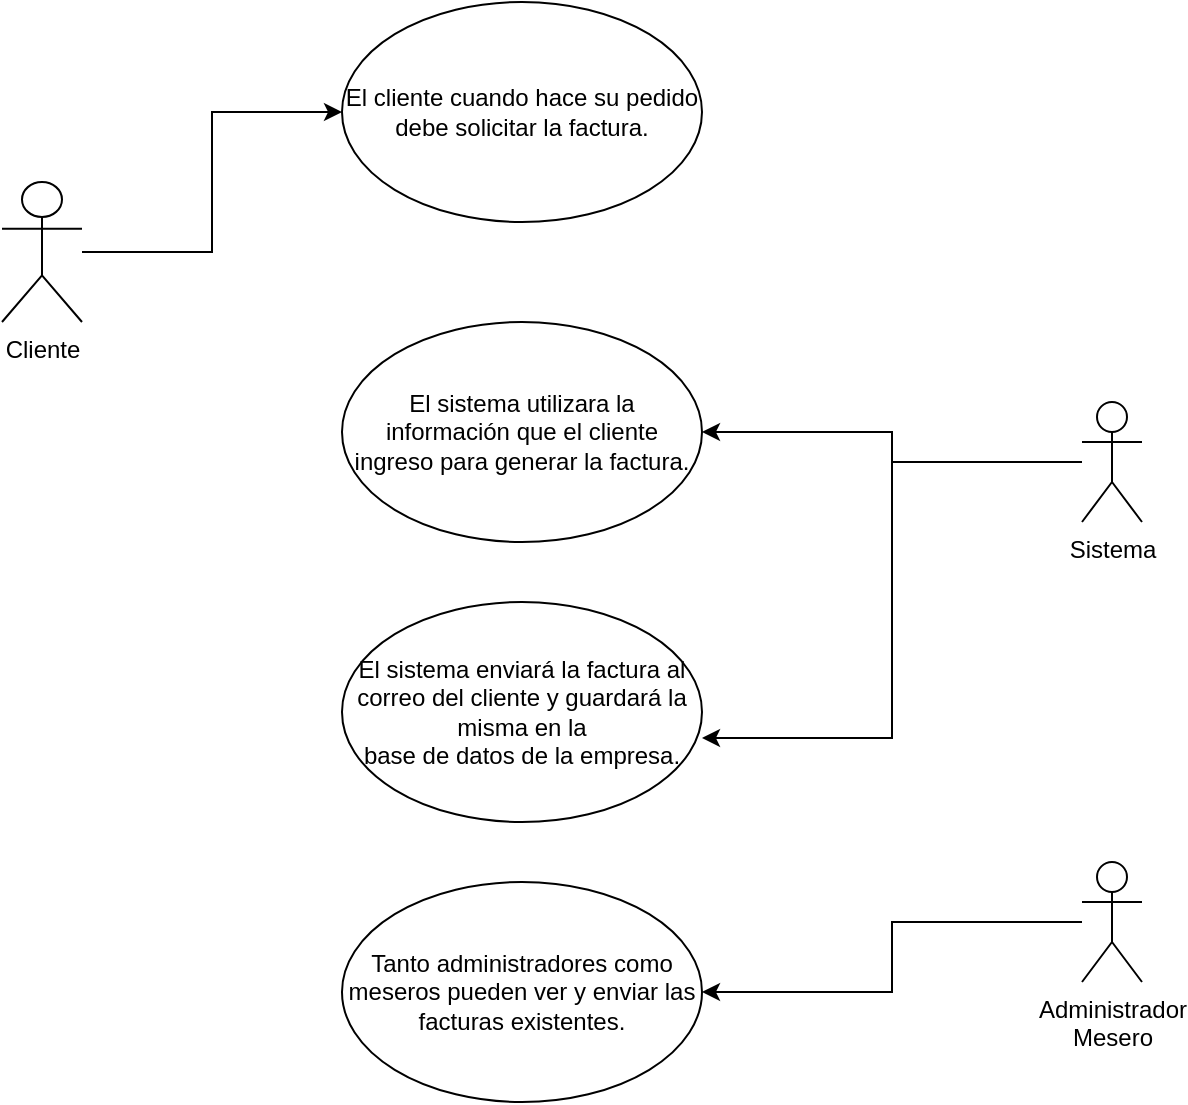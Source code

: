 <mxfile version="14.4.4" type="github">
  <diagram name="Page-1" id="e7e014a7-5840-1c2e-5031-d8a46d1fe8dd">
    <mxGraphModel dx="700" dy="830" grid="1" gridSize="10" guides="1" tooltips="1" connect="1" arrows="1" fold="1" page="1" pageScale="1" pageWidth="1169" pageHeight="826" background="#ffffff" math="0" shadow="0">
      <root>
        <mxCell id="0" />
        <mxCell id="1" parent="0" />
        <mxCell id="REPwjmIW5YFP4-jN9Q4Z-51" style="edgeStyle=orthogonalEdgeStyle;rounded=0;orthogonalLoop=1;jettySize=auto;html=1;entryX=0;entryY=0.5;entryDx=0;entryDy=0;" edge="1" parent="1" source="REPwjmIW5YFP4-jN9Q4Z-41" target="REPwjmIW5YFP4-jN9Q4Z-42">
          <mxGeometry relative="1" as="geometry" />
        </mxCell>
        <mxCell id="REPwjmIW5YFP4-jN9Q4Z-41" value="Cliente" style="shape=umlActor;verticalLabelPosition=bottom;verticalAlign=top;html=1;" vertex="1" parent="1">
          <mxGeometry x="100" y="150" width="40" height="70" as="geometry" />
        </mxCell>
        <mxCell id="REPwjmIW5YFP4-jN9Q4Z-42" value="El cliente cuando hace su pedido debe solicitar la factura." style="ellipse;whiteSpace=wrap;html=1;" vertex="1" parent="1">
          <mxGeometry x="270" y="60" width="180" height="110" as="geometry" />
        </mxCell>
        <mxCell id="REPwjmIW5YFP4-jN9Q4Z-43" value="El sistema utilizara la información que el cliente ingreso para generar la factura." style="ellipse;whiteSpace=wrap;html=1;" vertex="1" parent="1">
          <mxGeometry x="270" y="220" width="180" height="110" as="geometry" />
        </mxCell>
        <mxCell id="REPwjmIW5YFP4-jN9Q4Z-44" value="&lt;div&gt;El sistema enviará la factura al correo del cliente y guardará la misma en la&lt;/div&gt;&lt;div&gt;base de datos de la empresa.&lt;/div&gt;" style="ellipse;whiteSpace=wrap;html=1;" vertex="1" parent="1">
          <mxGeometry x="270" y="360" width="180" height="110" as="geometry" />
        </mxCell>
        <mxCell id="REPwjmIW5YFP4-jN9Q4Z-45" value="Tanto administradores como meseros pueden ver y enviar las facturas existentes." style="ellipse;whiteSpace=wrap;html=1;" vertex="1" parent="1">
          <mxGeometry x="270" y="500" width="180" height="110" as="geometry" />
        </mxCell>
        <mxCell id="REPwjmIW5YFP4-jN9Q4Z-54" style="edgeStyle=orthogonalEdgeStyle;rounded=0;orthogonalLoop=1;jettySize=auto;html=1;" edge="1" parent="1" source="REPwjmIW5YFP4-jN9Q4Z-47" target="REPwjmIW5YFP4-jN9Q4Z-43">
          <mxGeometry relative="1" as="geometry" />
        </mxCell>
        <mxCell id="REPwjmIW5YFP4-jN9Q4Z-55" style="edgeStyle=orthogonalEdgeStyle;rounded=0;orthogonalLoop=1;jettySize=auto;html=1;entryX=1;entryY=0.618;entryDx=0;entryDy=0;entryPerimeter=0;" edge="1" parent="1" source="REPwjmIW5YFP4-jN9Q4Z-47" target="REPwjmIW5YFP4-jN9Q4Z-44">
          <mxGeometry relative="1" as="geometry" />
        </mxCell>
        <mxCell id="REPwjmIW5YFP4-jN9Q4Z-47" value="Sistema" style="shape=umlActor;verticalLabelPosition=bottom;verticalAlign=top;html=1;" vertex="1" parent="1">
          <mxGeometry x="640" y="260" width="30" height="60" as="geometry" />
        </mxCell>
        <mxCell id="REPwjmIW5YFP4-jN9Q4Z-56" style="edgeStyle=orthogonalEdgeStyle;rounded=0;orthogonalLoop=1;jettySize=auto;html=1;" edge="1" parent="1" source="REPwjmIW5YFP4-jN9Q4Z-49" target="REPwjmIW5YFP4-jN9Q4Z-45">
          <mxGeometry relative="1" as="geometry" />
        </mxCell>
        <mxCell id="REPwjmIW5YFP4-jN9Q4Z-49" value="Administrador&lt;br&gt;Mesero" style="shape=umlActor;verticalLabelPosition=bottom;verticalAlign=top;html=1;" vertex="1" parent="1">
          <mxGeometry x="640" y="490" width="30" height="60" as="geometry" />
        </mxCell>
      </root>
    </mxGraphModel>
  </diagram>
</mxfile>
